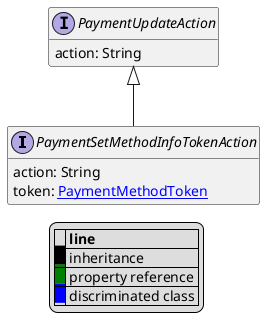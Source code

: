 @startuml

hide empty fields
hide empty methods
legend
|= |= line |
|<back:black>   </back>| inheritance |
|<back:green>   </back>| property reference |
|<back:blue>   </back>| discriminated class |
endlegend
interface PaymentSetMethodInfoTokenAction [[PaymentSetMethodInfoTokenAction.svg]] extends PaymentUpdateAction {
    action: String
    token: [[PaymentMethodToken.svg PaymentMethodToken]]
}
interface PaymentUpdateAction [[PaymentUpdateAction.svg]]  {
    action: String
}





@enduml
